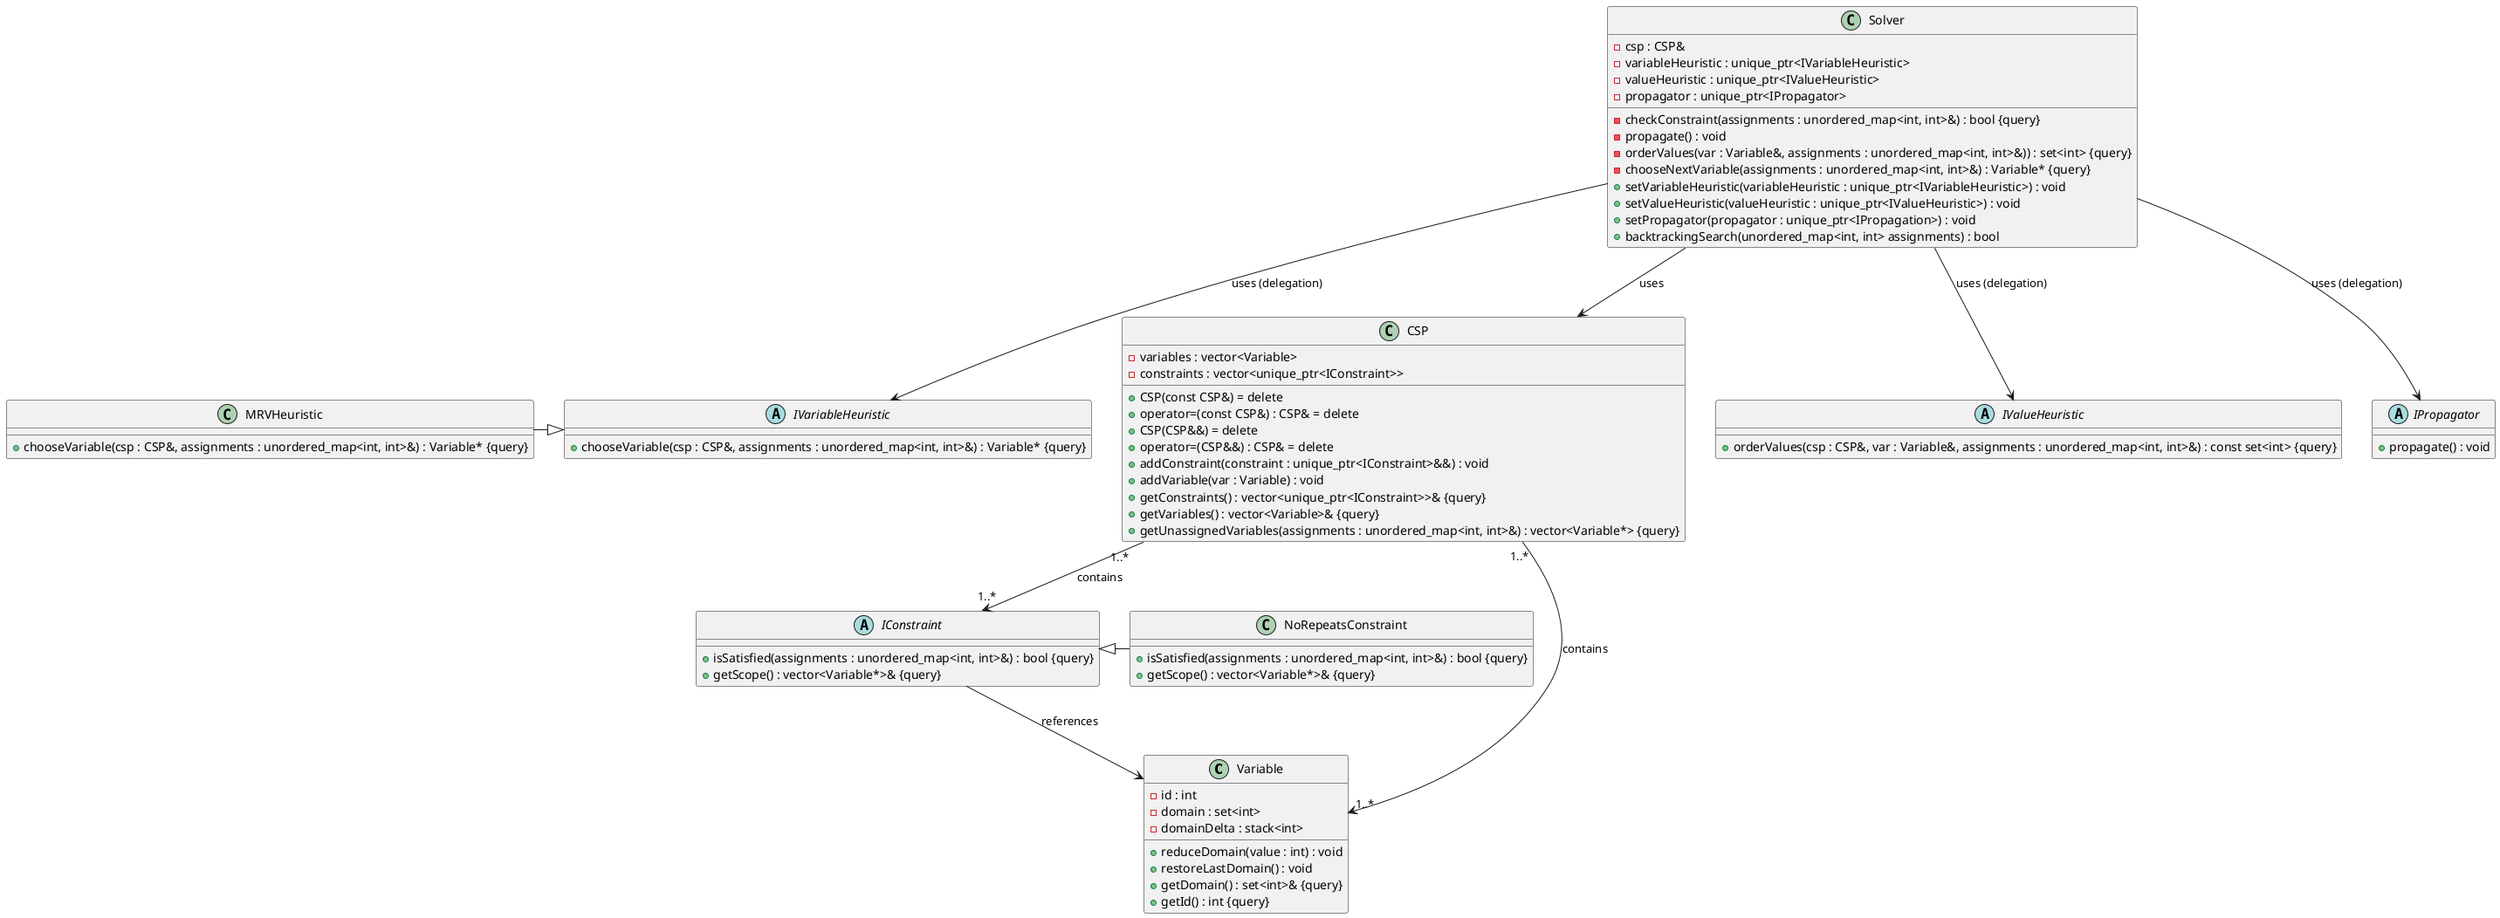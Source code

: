 @startuml

class Variable {
    - id : int
    - domain : set<int>
    - domainDelta : stack<int>
    + reduceDomain(value : int) : void
    + restoreLastDomain() : void
    + getDomain() : set<int>& {query}
    + getId() : int {query}
}

abstract class IConstraint {
    + isSatisfied(assignments : unordered_map<int, int>&) : bool {query}
    + getScope() : vector<Variable*>& {query}
}

class NoRepeatsConstraint {
    + isSatisfied(assignments : unordered_map<int, int>&) : bool {query}
    + getScope() : vector<Variable*>& {query}
}

class CSP {
    - variables : vector<Variable>
    - constraints : vector<unique_ptr<IConstraint>>
    + CSP(const CSP&) = delete
    + operator=(const CSP&) : CSP& = delete
    + CSP(CSP&&) = delete
    + operator=(CSP&&) : CSP& = delete
    + addConstraint(constraint : unique_ptr<IConstraint>&&) : void
    + addVariable(var : Variable) : void
    + getConstraints() : vector<unique_ptr<IConstraint>>& {query}
    + getVariables() : vector<Variable>& {query}
    + getUnassignedVariables(assignments : unordered_map<int, int>&) : vector<Variable*> {query}
}

class Solver {
    - csp : CSP&
    - variableHeuristic : unique_ptr<IVariableHeuristic>
    - valueHeuristic : unique_ptr<IValueHeuristic>
    - propagator : unique_ptr<IPropagator>
    - checkConstraint(assignments : unordered_map<int, int>&) : bool {query}
    - propagate() : void
    - orderValues(var : Variable&, assignments : unordered_map<int, int>&)) : set<int> {query}
    - chooseNextVariable(assignments : unordered_map<int, int>&) : Variable* {query}
    + setVariableHeuristic(variableHeuristic : unique_ptr<IVariableHeuristic>) : void
    + setValueHeuristic(valueHeuristic : unique_ptr<IValueHeuristic>) : void
    + setPropagator(propagator : unique_ptr<IPropagation>) : void
    + backtrackingSearch(unordered_map<int, int> assignments) : bool
}

abstract class IVariableHeuristic {
    + chooseVariable(csp : CSP&, assignments : unordered_map<int, int>&) : Variable* {query}
}

abstract class IValueHeuristic {
    + orderValues(csp : CSP&, var : Variable&, assignments : unordered_map<int, int>&) : const set<int> {query}
}

abstract class IPropagator {
    + propagate() : void
}

class MRVHeuristic {
    + chooseVariable(csp : CSP&, assignments : unordered_map<int, int>&) : Variable* {query}
}


CSP "1..*" --> "1..*" Variable : contains
CSP "1..*" --> "1..*" IConstraint : contains
Solver --> CSP : uses
IConstraint --> Variable : references

Solver --> IVariableHeuristic : uses (delegation)
Solver --> IValueHeuristic : uses (delegation)
Solver --> IPropagator : uses (delegation)

MRVHeuristic -|> IVariableHeuristic
NoRepeatsConstraint -|> IConstraint

@enduml
